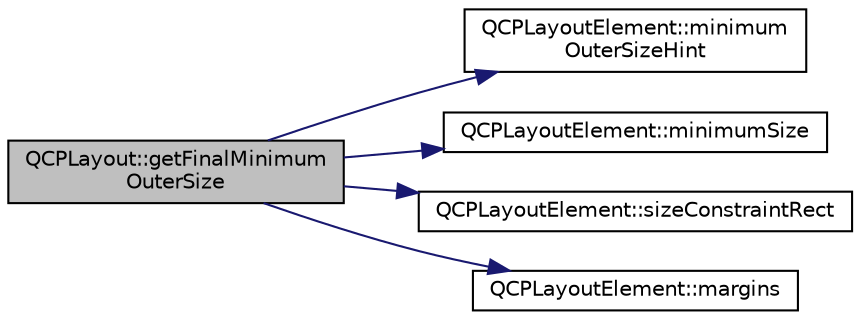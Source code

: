 digraph "QCPLayout::getFinalMinimumOuterSize"
{
  edge [fontname="Helvetica",fontsize="10",labelfontname="Helvetica",labelfontsize="10"];
  node [fontname="Helvetica",fontsize="10",shape=record];
  rankdir="LR";
  Node37 [label="QCPLayout::getFinalMinimum\lOuterSize",height=0.2,width=0.4,color="black", fillcolor="grey75", style="filled", fontcolor="black"];
  Node37 -> Node38 [color="midnightblue",fontsize="10",style="solid",fontname="Helvetica"];
  Node38 [label="QCPLayoutElement::minimum\lOuterSizeHint",height=0.2,width=0.4,color="black", fillcolor="white", style="filled",URL="$class_q_c_p_layout_element.html#a46789036c4fcb190fa374f91321d7c09"];
  Node37 -> Node39 [color="midnightblue",fontsize="10",style="solid",fontname="Helvetica"];
  Node39 [label="QCPLayoutElement::minimumSize",height=0.2,width=0.4,color="black", fillcolor="white", style="filled",URL="$class_q_c_p_layout_element.html#a60d4295468a2b57fe91f6f68e20c3993"];
  Node37 -> Node40 [color="midnightblue",fontsize="10",style="solid",fontname="Helvetica"];
  Node40 [label="QCPLayoutElement::sizeConstraintRect",height=0.2,width=0.4,color="black", fillcolor="white", style="filled",URL="$class_q_c_p_layout_element.html#a66136f121ee3e1c933b748761203cab4"];
  Node37 -> Node41 [color="midnightblue",fontsize="10",style="solid",fontname="Helvetica"];
  Node41 [label="QCPLayoutElement::margins",height=0.2,width=0.4,color="black", fillcolor="white", style="filled",URL="$class_q_c_p_layout_element.html#af4ac9450aa2d60863bf3a8ea0c940c9d"];
}
